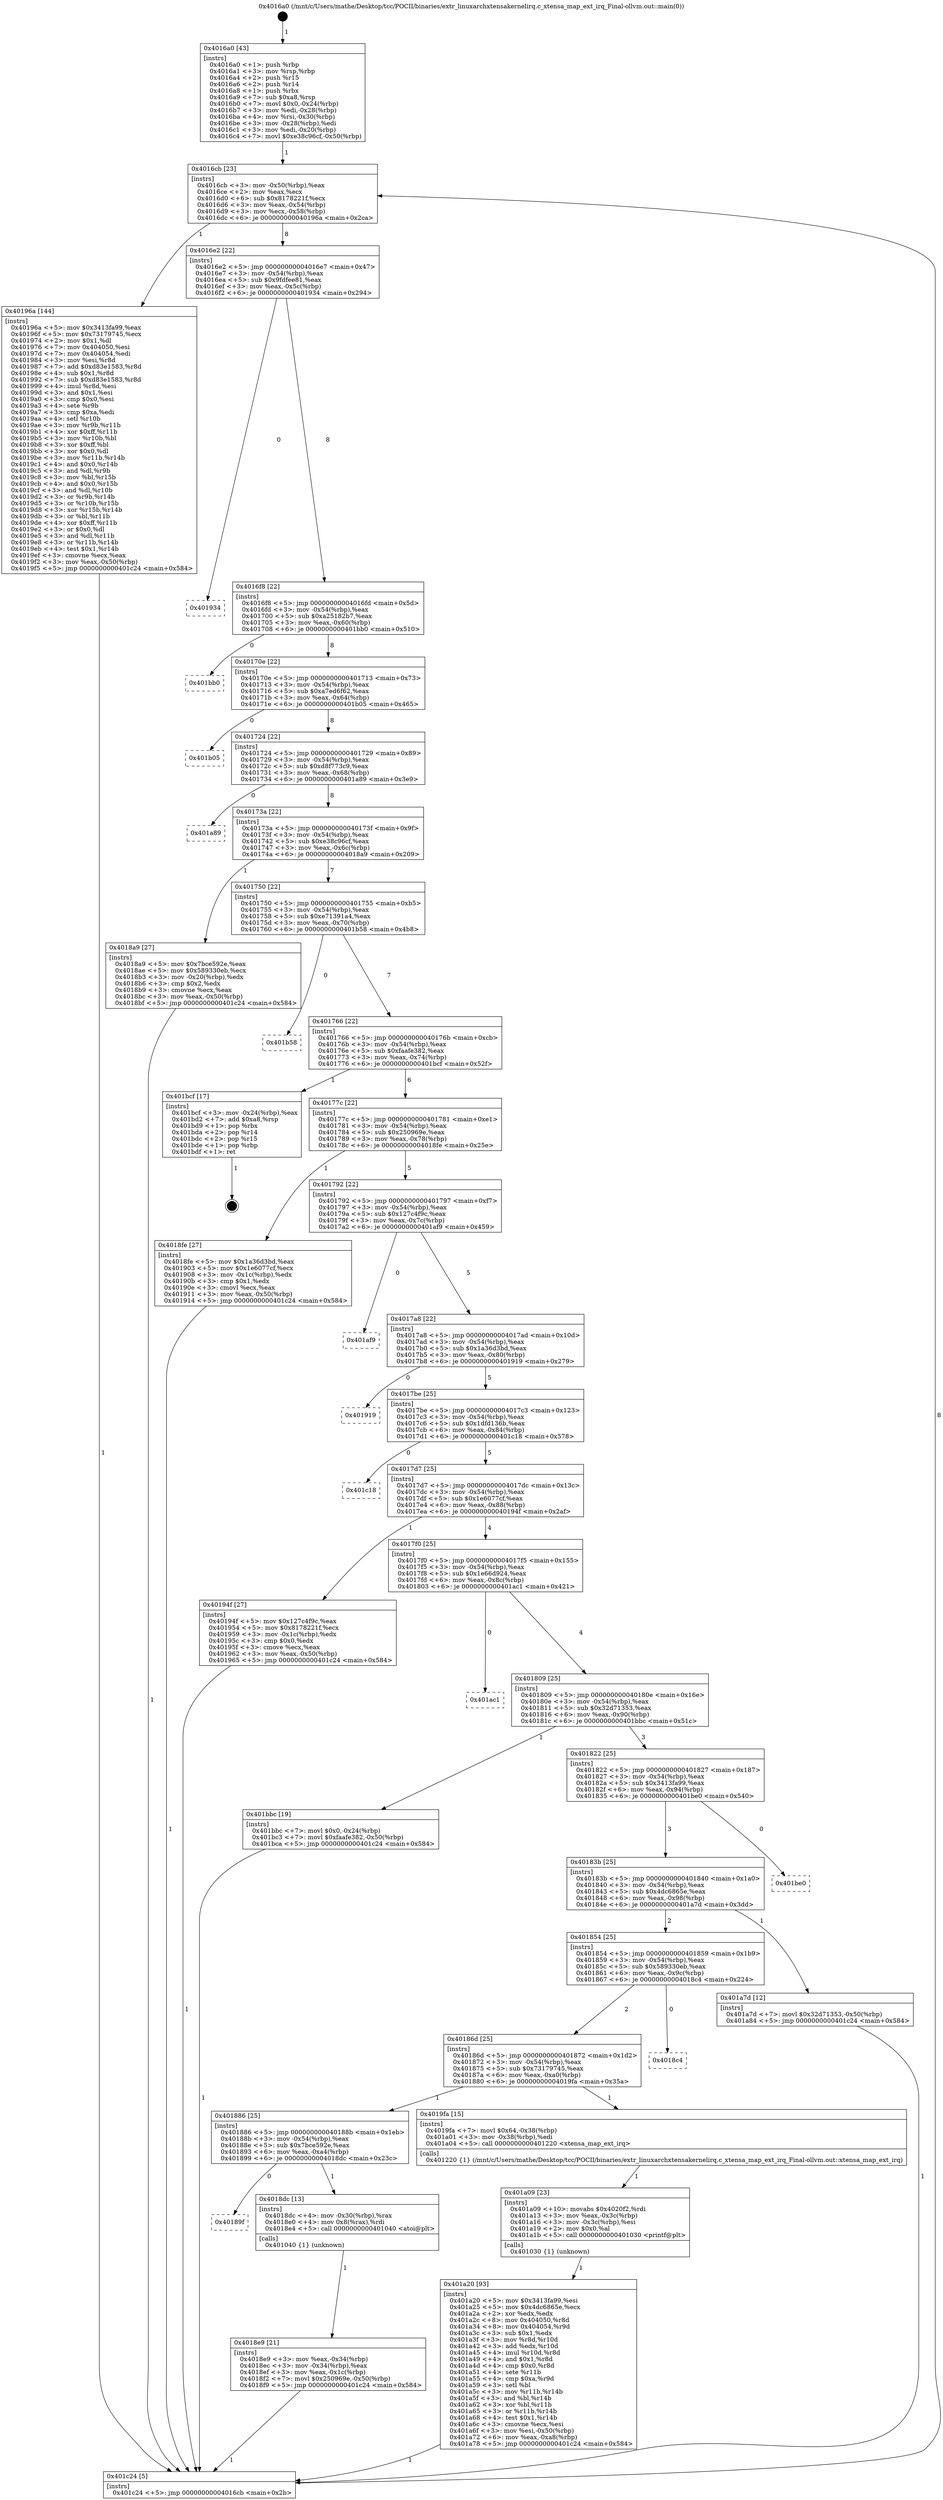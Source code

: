 digraph "0x4016a0" {
  label = "0x4016a0 (/mnt/c/Users/mathe/Desktop/tcc/POCII/binaries/extr_linuxarchxtensakernelirq.c_xtensa_map_ext_irq_Final-ollvm.out::main(0))"
  labelloc = "t"
  node[shape=record]

  Entry [label="",width=0.3,height=0.3,shape=circle,fillcolor=black,style=filled]
  "0x4016cb" [label="{
     0x4016cb [23]\l
     | [instrs]\l
     &nbsp;&nbsp;0x4016cb \<+3\>: mov -0x50(%rbp),%eax\l
     &nbsp;&nbsp;0x4016ce \<+2\>: mov %eax,%ecx\l
     &nbsp;&nbsp;0x4016d0 \<+6\>: sub $0x8178221f,%ecx\l
     &nbsp;&nbsp;0x4016d6 \<+3\>: mov %eax,-0x54(%rbp)\l
     &nbsp;&nbsp;0x4016d9 \<+3\>: mov %ecx,-0x58(%rbp)\l
     &nbsp;&nbsp;0x4016dc \<+6\>: je 000000000040196a \<main+0x2ca\>\l
  }"]
  "0x40196a" [label="{
     0x40196a [144]\l
     | [instrs]\l
     &nbsp;&nbsp;0x40196a \<+5\>: mov $0x3413fa99,%eax\l
     &nbsp;&nbsp;0x40196f \<+5\>: mov $0x73179745,%ecx\l
     &nbsp;&nbsp;0x401974 \<+2\>: mov $0x1,%dl\l
     &nbsp;&nbsp;0x401976 \<+7\>: mov 0x404050,%esi\l
     &nbsp;&nbsp;0x40197d \<+7\>: mov 0x404054,%edi\l
     &nbsp;&nbsp;0x401984 \<+3\>: mov %esi,%r8d\l
     &nbsp;&nbsp;0x401987 \<+7\>: add $0xd83e1583,%r8d\l
     &nbsp;&nbsp;0x40198e \<+4\>: sub $0x1,%r8d\l
     &nbsp;&nbsp;0x401992 \<+7\>: sub $0xd83e1583,%r8d\l
     &nbsp;&nbsp;0x401999 \<+4\>: imul %r8d,%esi\l
     &nbsp;&nbsp;0x40199d \<+3\>: and $0x1,%esi\l
     &nbsp;&nbsp;0x4019a0 \<+3\>: cmp $0x0,%esi\l
     &nbsp;&nbsp;0x4019a3 \<+4\>: sete %r9b\l
     &nbsp;&nbsp;0x4019a7 \<+3\>: cmp $0xa,%edi\l
     &nbsp;&nbsp;0x4019aa \<+4\>: setl %r10b\l
     &nbsp;&nbsp;0x4019ae \<+3\>: mov %r9b,%r11b\l
     &nbsp;&nbsp;0x4019b1 \<+4\>: xor $0xff,%r11b\l
     &nbsp;&nbsp;0x4019b5 \<+3\>: mov %r10b,%bl\l
     &nbsp;&nbsp;0x4019b8 \<+3\>: xor $0xff,%bl\l
     &nbsp;&nbsp;0x4019bb \<+3\>: xor $0x0,%dl\l
     &nbsp;&nbsp;0x4019be \<+3\>: mov %r11b,%r14b\l
     &nbsp;&nbsp;0x4019c1 \<+4\>: and $0x0,%r14b\l
     &nbsp;&nbsp;0x4019c5 \<+3\>: and %dl,%r9b\l
     &nbsp;&nbsp;0x4019c8 \<+3\>: mov %bl,%r15b\l
     &nbsp;&nbsp;0x4019cb \<+4\>: and $0x0,%r15b\l
     &nbsp;&nbsp;0x4019cf \<+3\>: and %dl,%r10b\l
     &nbsp;&nbsp;0x4019d2 \<+3\>: or %r9b,%r14b\l
     &nbsp;&nbsp;0x4019d5 \<+3\>: or %r10b,%r15b\l
     &nbsp;&nbsp;0x4019d8 \<+3\>: xor %r15b,%r14b\l
     &nbsp;&nbsp;0x4019db \<+3\>: or %bl,%r11b\l
     &nbsp;&nbsp;0x4019de \<+4\>: xor $0xff,%r11b\l
     &nbsp;&nbsp;0x4019e2 \<+3\>: or $0x0,%dl\l
     &nbsp;&nbsp;0x4019e5 \<+3\>: and %dl,%r11b\l
     &nbsp;&nbsp;0x4019e8 \<+3\>: or %r11b,%r14b\l
     &nbsp;&nbsp;0x4019eb \<+4\>: test $0x1,%r14b\l
     &nbsp;&nbsp;0x4019ef \<+3\>: cmovne %ecx,%eax\l
     &nbsp;&nbsp;0x4019f2 \<+3\>: mov %eax,-0x50(%rbp)\l
     &nbsp;&nbsp;0x4019f5 \<+5\>: jmp 0000000000401c24 \<main+0x584\>\l
  }"]
  "0x4016e2" [label="{
     0x4016e2 [22]\l
     | [instrs]\l
     &nbsp;&nbsp;0x4016e2 \<+5\>: jmp 00000000004016e7 \<main+0x47\>\l
     &nbsp;&nbsp;0x4016e7 \<+3\>: mov -0x54(%rbp),%eax\l
     &nbsp;&nbsp;0x4016ea \<+5\>: sub $0x9fdfee81,%eax\l
     &nbsp;&nbsp;0x4016ef \<+3\>: mov %eax,-0x5c(%rbp)\l
     &nbsp;&nbsp;0x4016f2 \<+6\>: je 0000000000401934 \<main+0x294\>\l
  }"]
  Exit [label="",width=0.3,height=0.3,shape=circle,fillcolor=black,style=filled,peripheries=2]
  "0x401934" [label="{
     0x401934\l
  }", style=dashed]
  "0x4016f8" [label="{
     0x4016f8 [22]\l
     | [instrs]\l
     &nbsp;&nbsp;0x4016f8 \<+5\>: jmp 00000000004016fd \<main+0x5d\>\l
     &nbsp;&nbsp;0x4016fd \<+3\>: mov -0x54(%rbp),%eax\l
     &nbsp;&nbsp;0x401700 \<+5\>: sub $0xa25182b7,%eax\l
     &nbsp;&nbsp;0x401705 \<+3\>: mov %eax,-0x60(%rbp)\l
     &nbsp;&nbsp;0x401708 \<+6\>: je 0000000000401bb0 \<main+0x510\>\l
  }"]
  "0x401a20" [label="{
     0x401a20 [93]\l
     | [instrs]\l
     &nbsp;&nbsp;0x401a20 \<+5\>: mov $0x3413fa99,%esi\l
     &nbsp;&nbsp;0x401a25 \<+5\>: mov $0x4dc6865e,%ecx\l
     &nbsp;&nbsp;0x401a2a \<+2\>: xor %edx,%edx\l
     &nbsp;&nbsp;0x401a2c \<+8\>: mov 0x404050,%r8d\l
     &nbsp;&nbsp;0x401a34 \<+8\>: mov 0x404054,%r9d\l
     &nbsp;&nbsp;0x401a3c \<+3\>: sub $0x1,%edx\l
     &nbsp;&nbsp;0x401a3f \<+3\>: mov %r8d,%r10d\l
     &nbsp;&nbsp;0x401a42 \<+3\>: add %edx,%r10d\l
     &nbsp;&nbsp;0x401a45 \<+4\>: imul %r10d,%r8d\l
     &nbsp;&nbsp;0x401a49 \<+4\>: and $0x1,%r8d\l
     &nbsp;&nbsp;0x401a4d \<+4\>: cmp $0x0,%r8d\l
     &nbsp;&nbsp;0x401a51 \<+4\>: sete %r11b\l
     &nbsp;&nbsp;0x401a55 \<+4\>: cmp $0xa,%r9d\l
     &nbsp;&nbsp;0x401a59 \<+3\>: setl %bl\l
     &nbsp;&nbsp;0x401a5c \<+3\>: mov %r11b,%r14b\l
     &nbsp;&nbsp;0x401a5f \<+3\>: and %bl,%r14b\l
     &nbsp;&nbsp;0x401a62 \<+3\>: xor %bl,%r11b\l
     &nbsp;&nbsp;0x401a65 \<+3\>: or %r11b,%r14b\l
     &nbsp;&nbsp;0x401a68 \<+4\>: test $0x1,%r14b\l
     &nbsp;&nbsp;0x401a6c \<+3\>: cmovne %ecx,%esi\l
     &nbsp;&nbsp;0x401a6f \<+3\>: mov %esi,-0x50(%rbp)\l
     &nbsp;&nbsp;0x401a72 \<+6\>: mov %eax,-0xa8(%rbp)\l
     &nbsp;&nbsp;0x401a78 \<+5\>: jmp 0000000000401c24 \<main+0x584\>\l
  }"]
  "0x401bb0" [label="{
     0x401bb0\l
  }", style=dashed]
  "0x40170e" [label="{
     0x40170e [22]\l
     | [instrs]\l
     &nbsp;&nbsp;0x40170e \<+5\>: jmp 0000000000401713 \<main+0x73\>\l
     &nbsp;&nbsp;0x401713 \<+3\>: mov -0x54(%rbp),%eax\l
     &nbsp;&nbsp;0x401716 \<+5\>: sub $0xa7ed6f62,%eax\l
     &nbsp;&nbsp;0x40171b \<+3\>: mov %eax,-0x64(%rbp)\l
     &nbsp;&nbsp;0x40171e \<+6\>: je 0000000000401b05 \<main+0x465\>\l
  }"]
  "0x401a09" [label="{
     0x401a09 [23]\l
     | [instrs]\l
     &nbsp;&nbsp;0x401a09 \<+10\>: movabs $0x4020f2,%rdi\l
     &nbsp;&nbsp;0x401a13 \<+3\>: mov %eax,-0x3c(%rbp)\l
     &nbsp;&nbsp;0x401a16 \<+3\>: mov -0x3c(%rbp),%esi\l
     &nbsp;&nbsp;0x401a19 \<+2\>: mov $0x0,%al\l
     &nbsp;&nbsp;0x401a1b \<+5\>: call 0000000000401030 \<printf@plt\>\l
     | [calls]\l
     &nbsp;&nbsp;0x401030 \{1\} (unknown)\l
  }"]
  "0x401b05" [label="{
     0x401b05\l
  }", style=dashed]
  "0x401724" [label="{
     0x401724 [22]\l
     | [instrs]\l
     &nbsp;&nbsp;0x401724 \<+5\>: jmp 0000000000401729 \<main+0x89\>\l
     &nbsp;&nbsp;0x401729 \<+3\>: mov -0x54(%rbp),%eax\l
     &nbsp;&nbsp;0x40172c \<+5\>: sub $0xd8f773c9,%eax\l
     &nbsp;&nbsp;0x401731 \<+3\>: mov %eax,-0x68(%rbp)\l
     &nbsp;&nbsp;0x401734 \<+6\>: je 0000000000401a89 \<main+0x3e9\>\l
  }"]
  "0x4018e9" [label="{
     0x4018e9 [21]\l
     | [instrs]\l
     &nbsp;&nbsp;0x4018e9 \<+3\>: mov %eax,-0x34(%rbp)\l
     &nbsp;&nbsp;0x4018ec \<+3\>: mov -0x34(%rbp),%eax\l
     &nbsp;&nbsp;0x4018ef \<+3\>: mov %eax,-0x1c(%rbp)\l
     &nbsp;&nbsp;0x4018f2 \<+7\>: movl $0x250969e,-0x50(%rbp)\l
     &nbsp;&nbsp;0x4018f9 \<+5\>: jmp 0000000000401c24 \<main+0x584\>\l
  }"]
  "0x401a89" [label="{
     0x401a89\l
  }", style=dashed]
  "0x40173a" [label="{
     0x40173a [22]\l
     | [instrs]\l
     &nbsp;&nbsp;0x40173a \<+5\>: jmp 000000000040173f \<main+0x9f\>\l
     &nbsp;&nbsp;0x40173f \<+3\>: mov -0x54(%rbp),%eax\l
     &nbsp;&nbsp;0x401742 \<+5\>: sub $0xe38c96cf,%eax\l
     &nbsp;&nbsp;0x401747 \<+3\>: mov %eax,-0x6c(%rbp)\l
     &nbsp;&nbsp;0x40174a \<+6\>: je 00000000004018a9 \<main+0x209\>\l
  }"]
  "0x40189f" [label="{
     0x40189f\l
  }", style=dashed]
  "0x4018a9" [label="{
     0x4018a9 [27]\l
     | [instrs]\l
     &nbsp;&nbsp;0x4018a9 \<+5\>: mov $0x7bce592e,%eax\l
     &nbsp;&nbsp;0x4018ae \<+5\>: mov $0x589330eb,%ecx\l
     &nbsp;&nbsp;0x4018b3 \<+3\>: mov -0x20(%rbp),%edx\l
     &nbsp;&nbsp;0x4018b6 \<+3\>: cmp $0x2,%edx\l
     &nbsp;&nbsp;0x4018b9 \<+3\>: cmovne %ecx,%eax\l
     &nbsp;&nbsp;0x4018bc \<+3\>: mov %eax,-0x50(%rbp)\l
     &nbsp;&nbsp;0x4018bf \<+5\>: jmp 0000000000401c24 \<main+0x584\>\l
  }"]
  "0x401750" [label="{
     0x401750 [22]\l
     | [instrs]\l
     &nbsp;&nbsp;0x401750 \<+5\>: jmp 0000000000401755 \<main+0xb5\>\l
     &nbsp;&nbsp;0x401755 \<+3\>: mov -0x54(%rbp),%eax\l
     &nbsp;&nbsp;0x401758 \<+5\>: sub $0xe71391a4,%eax\l
     &nbsp;&nbsp;0x40175d \<+3\>: mov %eax,-0x70(%rbp)\l
     &nbsp;&nbsp;0x401760 \<+6\>: je 0000000000401b58 \<main+0x4b8\>\l
  }"]
  "0x401c24" [label="{
     0x401c24 [5]\l
     | [instrs]\l
     &nbsp;&nbsp;0x401c24 \<+5\>: jmp 00000000004016cb \<main+0x2b\>\l
  }"]
  "0x4016a0" [label="{
     0x4016a0 [43]\l
     | [instrs]\l
     &nbsp;&nbsp;0x4016a0 \<+1\>: push %rbp\l
     &nbsp;&nbsp;0x4016a1 \<+3\>: mov %rsp,%rbp\l
     &nbsp;&nbsp;0x4016a4 \<+2\>: push %r15\l
     &nbsp;&nbsp;0x4016a6 \<+2\>: push %r14\l
     &nbsp;&nbsp;0x4016a8 \<+1\>: push %rbx\l
     &nbsp;&nbsp;0x4016a9 \<+7\>: sub $0xa8,%rsp\l
     &nbsp;&nbsp;0x4016b0 \<+7\>: movl $0x0,-0x24(%rbp)\l
     &nbsp;&nbsp;0x4016b7 \<+3\>: mov %edi,-0x28(%rbp)\l
     &nbsp;&nbsp;0x4016ba \<+4\>: mov %rsi,-0x30(%rbp)\l
     &nbsp;&nbsp;0x4016be \<+3\>: mov -0x28(%rbp),%edi\l
     &nbsp;&nbsp;0x4016c1 \<+3\>: mov %edi,-0x20(%rbp)\l
     &nbsp;&nbsp;0x4016c4 \<+7\>: movl $0xe38c96cf,-0x50(%rbp)\l
  }"]
  "0x4018dc" [label="{
     0x4018dc [13]\l
     | [instrs]\l
     &nbsp;&nbsp;0x4018dc \<+4\>: mov -0x30(%rbp),%rax\l
     &nbsp;&nbsp;0x4018e0 \<+4\>: mov 0x8(%rax),%rdi\l
     &nbsp;&nbsp;0x4018e4 \<+5\>: call 0000000000401040 \<atoi@plt\>\l
     | [calls]\l
     &nbsp;&nbsp;0x401040 \{1\} (unknown)\l
  }"]
  "0x401b58" [label="{
     0x401b58\l
  }", style=dashed]
  "0x401766" [label="{
     0x401766 [22]\l
     | [instrs]\l
     &nbsp;&nbsp;0x401766 \<+5\>: jmp 000000000040176b \<main+0xcb\>\l
     &nbsp;&nbsp;0x40176b \<+3\>: mov -0x54(%rbp),%eax\l
     &nbsp;&nbsp;0x40176e \<+5\>: sub $0xfaafe382,%eax\l
     &nbsp;&nbsp;0x401773 \<+3\>: mov %eax,-0x74(%rbp)\l
     &nbsp;&nbsp;0x401776 \<+6\>: je 0000000000401bcf \<main+0x52f\>\l
  }"]
  "0x401886" [label="{
     0x401886 [25]\l
     | [instrs]\l
     &nbsp;&nbsp;0x401886 \<+5\>: jmp 000000000040188b \<main+0x1eb\>\l
     &nbsp;&nbsp;0x40188b \<+3\>: mov -0x54(%rbp),%eax\l
     &nbsp;&nbsp;0x40188e \<+5\>: sub $0x7bce592e,%eax\l
     &nbsp;&nbsp;0x401893 \<+6\>: mov %eax,-0xa4(%rbp)\l
     &nbsp;&nbsp;0x401899 \<+6\>: je 00000000004018dc \<main+0x23c\>\l
  }"]
  "0x401bcf" [label="{
     0x401bcf [17]\l
     | [instrs]\l
     &nbsp;&nbsp;0x401bcf \<+3\>: mov -0x24(%rbp),%eax\l
     &nbsp;&nbsp;0x401bd2 \<+7\>: add $0xa8,%rsp\l
     &nbsp;&nbsp;0x401bd9 \<+1\>: pop %rbx\l
     &nbsp;&nbsp;0x401bda \<+2\>: pop %r14\l
     &nbsp;&nbsp;0x401bdc \<+2\>: pop %r15\l
     &nbsp;&nbsp;0x401bde \<+1\>: pop %rbp\l
     &nbsp;&nbsp;0x401bdf \<+1\>: ret\l
  }"]
  "0x40177c" [label="{
     0x40177c [22]\l
     | [instrs]\l
     &nbsp;&nbsp;0x40177c \<+5\>: jmp 0000000000401781 \<main+0xe1\>\l
     &nbsp;&nbsp;0x401781 \<+3\>: mov -0x54(%rbp),%eax\l
     &nbsp;&nbsp;0x401784 \<+5\>: sub $0x250969e,%eax\l
     &nbsp;&nbsp;0x401789 \<+3\>: mov %eax,-0x78(%rbp)\l
     &nbsp;&nbsp;0x40178c \<+6\>: je 00000000004018fe \<main+0x25e\>\l
  }"]
  "0x4019fa" [label="{
     0x4019fa [15]\l
     | [instrs]\l
     &nbsp;&nbsp;0x4019fa \<+7\>: movl $0x64,-0x38(%rbp)\l
     &nbsp;&nbsp;0x401a01 \<+3\>: mov -0x38(%rbp),%edi\l
     &nbsp;&nbsp;0x401a04 \<+5\>: call 0000000000401220 \<xtensa_map_ext_irq\>\l
     | [calls]\l
     &nbsp;&nbsp;0x401220 \{1\} (/mnt/c/Users/mathe/Desktop/tcc/POCII/binaries/extr_linuxarchxtensakernelirq.c_xtensa_map_ext_irq_Final-ollvm.out::xtensa_map_ext_irq)\l
  }"]
  "0x4018fe" [label="{
     0x4018fe [27]\l
     | [instrs]\l
     &nbsp;&nbsp;0x4018fe \<+5\>: mov $0x1a36d3bd,%eax\l
     &nbsp;&nbsp;0x401903 \<+5\>: mov $0x1e6077cf,%ecx\l
     &nbsp;&nbsp;0x401908 \<+3\>: mov -0x1c(%rbp),%edx\l
     &nbsp;&nbsp;0x40190b \<+3\>: cmp $0x1,%edx\l
     &nbsp;&nbsp;0x40190e \<+3\>: cmovl %ecx,%eax\l
     &nbsp;&nbsp;0x401911 \<+3\>: mov %eax,-0x50(%rbp)\l
     &nbsp;&nbsp;0x401914 \<+5\>: jmp 0000000000401c24 \<main+0x584\>\l
  }"]
  "0x401792" [label="{
     0x401792 [22]\l
     | [instrs]\l
     &nbsp;&nbsp;0x401792 \<+5\>: jmp 0000000000401797 \<main+0xf7\>\l
     &nbsp;&nbsp;0x401797 \<+3\>: mov -0x54(%rbp),%eax\l
     &nbsp;&nbsp;0x40179a \<+5\>: sub $0x127c4f9c,%eax\l
     &nbsp;&nbsp;0x40179f \<+3\>: mov %eax,-0x7c(%rbp)\l
     &nbsp;&nbsp;0x4017a2 \<+6\>: je 0000000000401af9 \<main+0x459\>\l
  }"]
  "0x40186d" [label="{
     0x40186d [25]\l
     | [instrs]\l
     &nbsp;&nbsp;0x40186d \<+5\>: jmp 0000000000401872 \<main+0x1d2\>\l
     &nbsp;&nbsp;0x401872 \<+3\>: mov -0x54(%rbp),%eax\l
     &nbsp;&nbsp;0x401875 \<+5\>: sub $0x73179745,%eax\l
     &nbsp;&nbsp;0x40187a \<+6\>: mov %eax,-0xa0(%rbp)\l
     &nbsp;&nbsp;0x401880 \<+6\>: je 00000000004019fa \<main+0x35a\>\l
  }"]
  "0x401af9" [label="{
     0x401af9\l
  }", style=dashed]
  "0x4017a8" [label="{
     0x4017a8 [22]\l
     | [instrs]\l
     &nbsp;&nbsp;0x4017a8 \<+5\>: jmp 00000000004017ad \<main+0x10d\>\l
     &nbsp;&nbsp;0x4017ad \<+3\>: mov -0x54(%rbp),%eax\l
     &nbsp;&nbsp;0x4017b0 \<+5\>: sub $0x1a36d3bd,%eax\l
     &nbsp;&nbsp;0x4017b5 \<+3\>: mov %eax,-0x80(%rbp)\l
     &nbsp;&nbsp;0x4017b8 \<+6\>: je 0000000000401919 \<main+0x279\>\l
  }"]
  "0x4018c4" [label="{
     0x4018c4\l
  }", style=dashed]
  "0x401919" [label="{
     0x401919\l
  }", style=dashed]
  "0x4017be" [label="{
     0x4017be [25]\l
     | [instrs]\l
     &nbsp;&nbsp;0x4017be \<+5\>: jmp 00000000004017c3 \<main+0x123\>\l
     &nbsp;&nbsp;0x4017c3 \<+3\>: mov -0x54(%rbp),%eax\l
     &nbsp;&nbsp;0x4017c6 \<+5\>: sub $0x1dfd136b,%eax\l
     &nbsp;&nbsp;0x4017cb \<+6\>: mov %eax,-0x84(%rbp)\l
     &nbsp;&nbsp;0x4017d1 \<+6\>: je 0000000000401c18 \<main+0x578\>\l
  }"]
  "0x401854" [label="{
     0x401854 [25]\l
     | [instrs]\l
     &nbsp;&nbsp;0x401854 \<+5\>: jmp 0000000000401859 \<main+0x1b9\>\l
     &nbsp;&nbsp;0x401859 \<+3\>: mov -0x54(%rbp),%eax\l
     &nbsp;&nbsp;0x40185c \<+5\>: sub $0x589330eb,%eax\l
     &nbsp;&nbsp;0x401861 \<+6\>: mov %eax,-0x9c(%rbp)\l
     &nbsp;&nbsp;0x401867 \<+6\>: je 00000000004018c4 \<main+0x224\>\l
  }"]
  "0x401c18" [label="{
     0x401c18\l
  }", style=dashed]
  "0x4017d7" [label="{
     0x4017d7 [25]\l
     | [instrs]\l
     &nbsp;&nbsp;0x4017d7 \<+5\>: jmp 00000000004017dc \<main+0x13c\>\l
     &nbsp;&nbsp;0x4017dc \<+3\>: mov -0x54(%rbp),%eax\l
     &nbsp;&nbsp;0x4017df \<+5\>: sub $0x1e6077cf,%eax\l
     &nbsp;&nbsp;0x4017e4 \<+6\>: mov %eax,-0x88(%rbp)\l
     &nbsp;&nbsp;0x4017ea \<+6\>: je 000000000040194f \<main+0x2af\>\l
  }"]
  "0x401a7d" [label="{
     0x401a7d [12]\l
     | [instrs]\l
     &nbsp;&nbsp;0x401a7d \<+7\>: movl $0x32d71353,-0x50(%rbp)\l
     &nbsp;&nbsp;0x401a84 \<+5\>: jmp 0000000000401c24 \<main+0x584\>\l
  }"]
  "0x40194f" [label="{
     0x40194f [27]\l
     | [instrs]\l
     &nbsp;&nbsp;0x40194f \<+5\>: mov $0x127c4f9c,%eax\l
     &nbsp;&nbsp;0x401954 \<+5\>: mov $0x8178221f,%ecx\l
     &nbsp;&nbsp;0x401959 \<+3\>: mov -0x1c(%rbp),%edx\l
     &nbsp;&nbsp;0x40195c \<+3\>: cmp $0x0,%edx\l
     &nbsp;&nbsp;0x40195f \<+3\>: cmove %ecx,%eax\l
     &nbsp;&nbsp;0x401962 \<+3\>: mov %eax,-0x50(%rbp)\l
     &nbsp;&nbsp;0x401965 \<+5\>: jmp 0000000000401c24 \<main+0x584\>\l
  }"]
  "0x4017f0" [label="{
     0x4017f0 [25]\l
     | [instrs]\l
     &nbsp;&nbsp;0x4017f0 \<+5\>: jmp 00000000004017f5 \<main+0x155\>\l
     &nbsp;&nbsp;0x4017f5 \<+3\>: mov -0x54(%rbp),%eax\l
     &nbsp;&nbsp;0x4017f8 \<+5\>: sub $0x1e66d924,%eax\l
     &nbsp;&nbsp;0x4017fd \<+6\>: mov %eax,-0x8c(%rbp)\l
     &nbsp;&nbsp;0x401803 \<+6\>: je 0000000000401ac1 \<main+0x421\>\l
  }"]
  "0x40183b" [label="{
     0x40183b [25]\l
     | [instrs]\l
     &nbsp;&nbsp;0x40183b \<+5\>: jmp 0000000000401840 \<main+0x1a0\>\l
     &nbsp;&nbsp;0x401840 \<+3\>: mov -0x54(%rbp),%eax\l
     &nbsp;&nbsp;0x401843 \<+5\>: sub $0x4dc6865e,%eax\l
     &nbsp;&nbsp;0x401848 \<+6\>: mov %eax,-0x98(%rbp)\l
     &nbsp;&nbsp;0x40184e \<+6\>: je 0000000000401a7d \<main+0x3dd\>\l
  }"]
  "0x401ac1" [label="{
     0x401ac1\l
  }", style=dashed]
  "0x401809" [label="{
     0x401809 [25]\l
     | [instrs]\l
     &nbsp;&nbsp;0x401809 \<+5\>: jmp 000000000040180e \<main+0x16e\>\l
     &nbsp;&nbsp;0x40180e \<+3\>: mov -0x54(%rbp),%eax\l
     &nbsp;&nbsp;0x401811 \<+5\>: sub $0x32d71353,%eax\l
     &nbsp;&nbsp;0x401816 \<+6\>: mov %eax,-0x90(%rbp)\l
     &nbsp;&nbsp;0x40181c \<+6\>: je 0000000000401bbc \<main+0x51c\>\l
  }"]
  "0x401be0" [label="{
     0x401be0\l
  }", style=dashed]
  "0x401bbc" [label="{
     0x401bbc [19]\l
     | [instrs]\l
     &nbsp;&nbsp;0x401bbc \<+7\>: movl $0x0,-0x24(%rbp)\l
     &nbsp;&nbsp;0x401bc3 \<+7\>: movl $0xfaafe382,-0x50(%rbp)\l
     &nbsp;&nbsp;0x401bca \<+5\>: jmp 0000000000401c24 \<main+0x584\>\l
  }"]
  "0x401822" [label="{
     0x401822 [25]\l
     | [instrs]\l
     &nbsp;&nbsp;0x401822 \<+5\>: jmp 0000000000401827 \<main+0x187\>\l
     &nbsp;&nbsp;0x401827 \<+3\>: mov -0x54(%rbp),%eax\l
     &nbsp;&nbsp;0x40182a \<+5\>: sub $0x3413fa99,%eax\l
     &nbsp;&nbsp;0x40182f \<+6\>: mov %eax,-0x94(%rbp)\l
     &nbsp;&nbsp;0x401835 \<+6\>: je 0000000000401be0 \<main+0x540\>\l
  }"]
  Entry -> "0x4016a0" [label=" 1"]
  "0x4016cb" -> "0x40196a" [label=" 1"]
  "0x4016cb" -> "0x4016e2" [label=" 8"]
  "0x401bcf" -> Exit [label=" 1"]
  "0x4016e2" -> "0x401934" [label=" 0"]
  "0x4016e2" -> "0x4016f8" [label=" 8"]
  "0x401bbc" -> "0x401c24" [label=" 1"]
  "0x4016f8" -> "0x401bb0" [label=" 0"]
  "0x4016f8" -> "0x40170e" [label=" 8"]
  "0x401a7d" -> "0x401c24" [label=" 1"]
  "0x40170e" -> "0x401b05" [label=" 0"]
  "0x40170e" -> "0x401724" [label=" 8"]
  "0x401a20" -> "0x401c24" [label=" 1"]
  "0x401724" -> "0x401a89" [label=" 0"]
  "0x401724" -> "0x40173a" [label=" 8"]
  "0x401a09" -> "0x401a20" [label=" 1"]
  "0x40173a" -> "0x4018a9" [label=" 1"]
  "0x40173a" -> "0x401750" [label=" 7"]
  "0x4018a9" -> "0x401c24" [label=" 1"]
  "0x4016a0" -> "0x4016cb" [label=" 1"]
  "0x401c24" -> "0x4016cb" [label=" 8"]
  "0x4019fa" -> "0x401a09" [label=" 1"]
  "0x401750" -> "0x401b58" [label=" 0"]
  "0x401750" -> "0x401766" [label=" 7"]
  "0x40196a" -> "0x401c24" [label=" 1"]
  "0x401766" -> "0x401bcf" [label=" 1"]
  "0x401766" -> "0x40177c" [label=" 6"]
  "0x4018fe" -> "0x401c24" [label=" 1"]
  "0x40177c" -> "0x4018fe" [label=" 1"]
  "0x40177c" -> "0x401792" [label=" 5"]
  "0x4018e9" -> "0x401c24" [label=" 1"]
  "0x401792" -> "0x401af9" [label=" 0"]
  "0x401792" -> "0x4017a8" [label=" 5"]
  "0x401886" -> "0x40189f" [label=" 0"]
  "0x4017a8" -> "0x401919" [label=" 0"]
  "0x4017a8" -> "0x4017be" [label=" 5"]
  "0x401886" -> "0x4018dc" [label=" 1"]
  "0x4017be" -> "0x401c18" [label=" 0"]
  "0x4017be" -> "0x4017d7" [label=" 5"]
  "0x40186d" -> "0x401886" [label=" 1"]
  "0x4017d7" -> "0x40194f" [label=" 1"]
  "0x4017d7" -> "0x4017f0" [label=" 4"]
  "0x40186d" -> "0x4019fa" [label=" 1"]
  "0x4017f0" -> "0x401ac1" [label=" 0"]
  "0x4017f0" -> "0x401809" [label=" 4"]
  "0x401854" -> "0x40186d" [label=" 2"]
  "0x401809" -> "0x401bbc" [label=" 1"]
  "0x401809" -> "0x401822" [label=" 3"]
  "0x401854" -> "0x4018c4" [label=" 0"]
  "0x401822" -> "0x401be0" [label=" 0"]
  "0x401822" -> "0x40183b" [label=" 3"]
  "0x4018dc" -> "0x4018e9" [label=" 1"]
  "0x40183b" -> "0x401a7d" [label=" 1"]
  "0x40183b" -> "0x401854" [label=" 2"]
  "0x40194f" -> "0x401c24" [label=" 1"]
}
